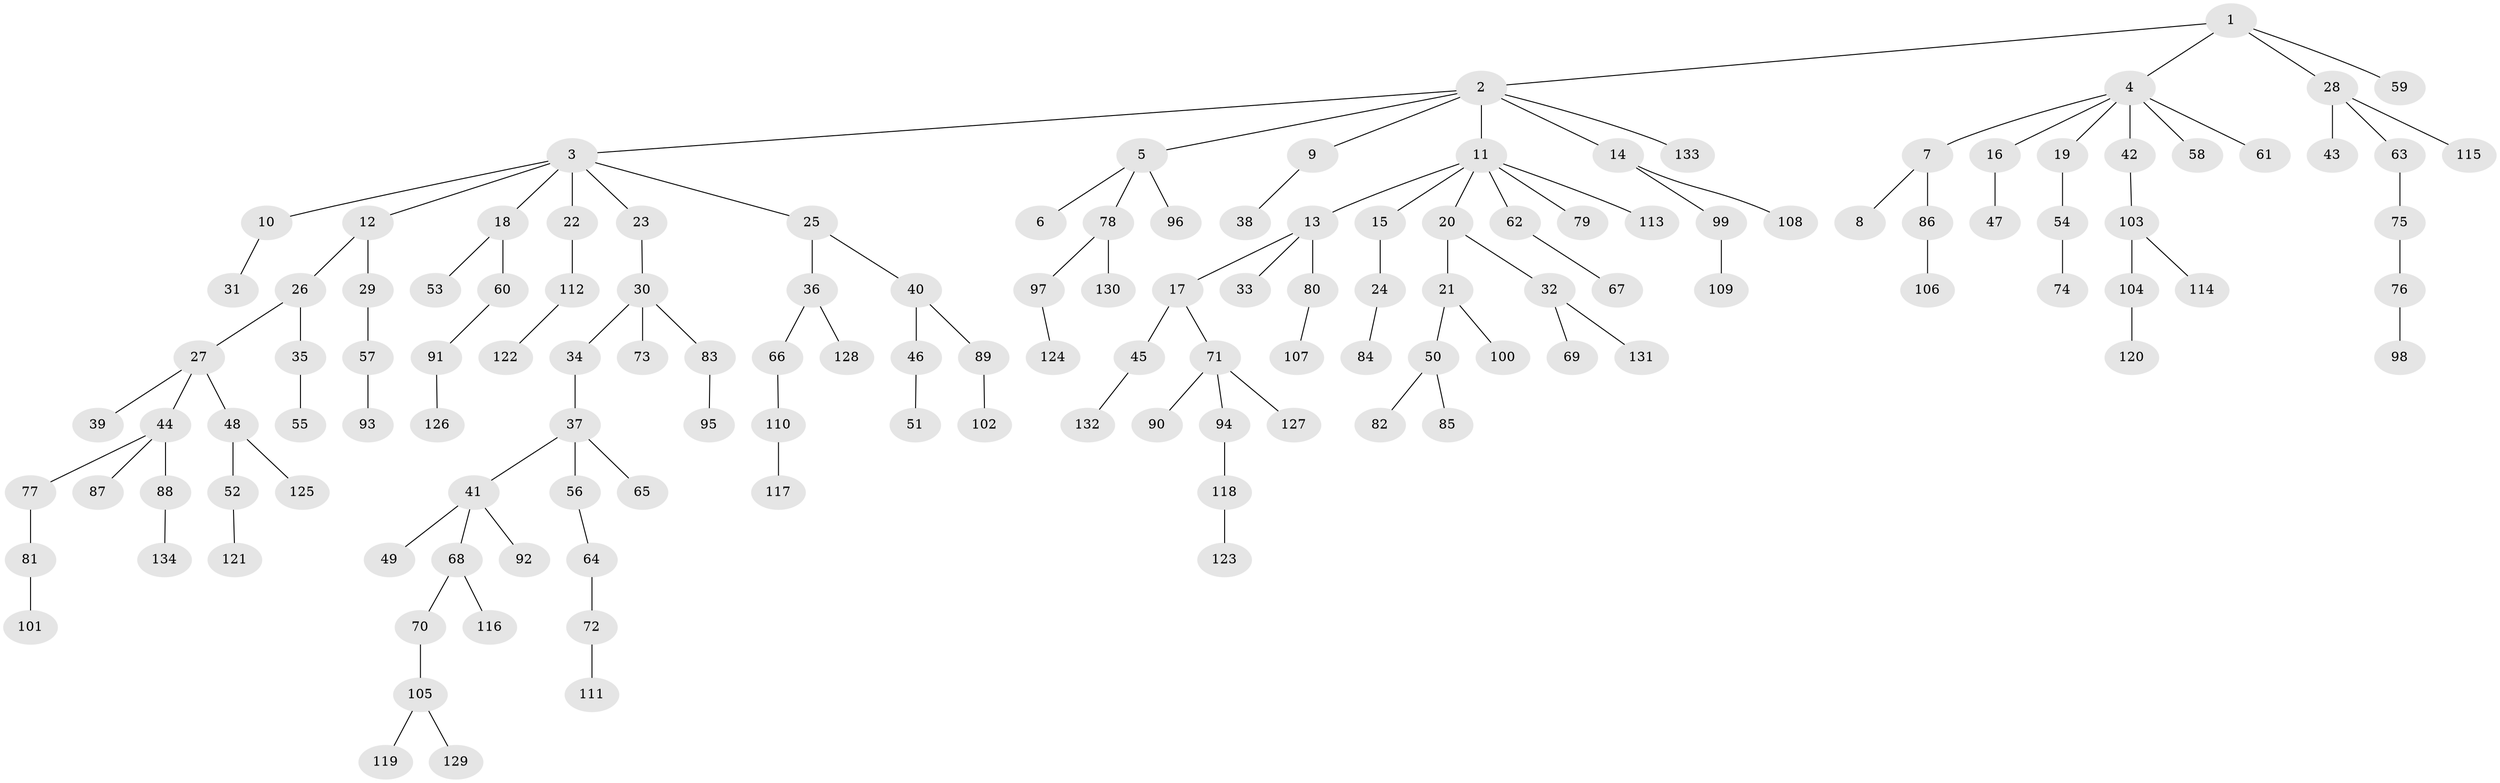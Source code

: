 // coarse degree distribution, {2: 0.3170731707317073, 6: 0.024390243902439025, 3: 0.0975609756097561, 4: 0.07317073170731707, 1: 0.4634146341463415, 5: 0.024390243902439025}
// Generated by graph-tools (version 1.1) at 2025/37/03/04/25 23:37:20]
// undirected, 134 vertices, 133 edges
graph export_dot {
  node [color=gray90,style=filled];
  1;
  2;
  3;
  4;
  5;
  6;
  7;
  8;
  9;
  10;
  11;
  12;
  13;
  14;
  15;
  16;
  17;
  18;
  19;
  20;
  21;
  22;
  23;
  24;
  25;
  26;
  27;
  28;
  29;
  30;
  31;
  32;
  33;
  34;
  35;
  36;
  37;
  38;
  39;
  40;
  41;
  42;
  43;
  44;
  45;
  46;
  47;
  48;
  49;
  50;
  51;
  52;
  53;
  54;
  55;
  56;
  57;
  58;
  59;
  60;
  61;
  62;
  63;
  64;
  65;
  66;
  67;
  68;
  69;
  70;
  71;
  72;
  73;
  74;
  75;
  76;
  77;
  78;
  79;
  80;
  81;
  82;
  83;
  84;
  85;
  86;
  87;
  88;
  89;
  90;
  91;
  92;
  93;
  94;
  95;
  96;
  97;
  98;
  99;
  100;
  101;
  102;
  103;
  104;
  105;
  106;
  107;
  108;
  109;
  110;
  111;
  112;
  113;
  114;
  115;
  116;
  117;
  118;
  119;
  120;
  121;
  122;
  123;
  124;
  125;
  126;
  127;
  128;
  129;
  130;
  131;
  132;
  133;
  134;
  1 -- 2;
  1 -- 4;
  1 -- 28;
  1 -- 59;
  2 -- 3;
  2 -- 5;
  2 -- 9;
  2 -- 11;
  2 -- 14;
  2 -- 133;
  3 -- 10;
  3 -- 12;
  3 -- 18;
  3 -- 22;
  3 -- 23;
  3 -- 25;
  4 -- 7;
  4 -- 16;
  4 -- 19;
  4 -- 42;
  4 -- 58;
  4 -- 61;
  5 -- 6;
  5 -- 78;
  5 -- 96;
  7 -- 8;
  7 -- 86;
  9 -- 38;
  10 -- 31;
  11 -- 13;
  11 -- 15;
  11 -- 20;
  11 -- 62;
  11 -- 79;
  11 -- 113;
  12 -- 26;
  12 -- 29;
  13 -- 17;
  13 -- 33;
  13 -- 80;
  14 -- 99;
  14 -- 108;
  15 -- 24;
  16 -- 47;
  17 -- 45;
  17 -- 71;
  18 -- 53;
  18 -- 60;
  19 -- 54;
  20 -- 21;
  20 -- 32;
  21 -- 50;
  21 -- 100;
  22 -- 112;
  23 -- 30;
  24 -- 84;
  25 -- 36;
  25 -- 40;
  26 -- 27;
  26 -- 35;
  27 -- 39;
  27 -- 44;
  27 -- 48;
  28 -- 43;
  28 -- 63;
  28 -- 115;
  29 -- 57;
  30 -- 34;
  30 -- 73;
  30 -- 83;
  32 -- 69;
  32 -- 131;
  34 -- 37;
  35 -- 55;
  36 -- 66;
  36 -- 128;
  37 -- 41;
  37 -- 56;
  37 -- 65;
  40 -- 46;
  40 -- 89;
  41 -- 49;
  41 -- 68;
  41 -- 92;
  42 -- 103;
  44 -- 77;
  44 -- 87;
  44 -- 88;
  45 -- 132;
  46 -- 51;
  48 -- 52;
  48 -- 125;
  50 -- 82;
  50 -- 85;
  52 -- 121;
  54 -- 74;
  56 -- 64;
  57 -- 93;
  60 -- 91;
  62 -- 67;
  63 -- 75;
  64 -- 72;
  66 -- 110;
  68 -- 70;
  68 -- 116;
  70 -- 105;
  71 -- 90;
  71 -- 94;
  71 -- 127;
  72 -- 111;
  75 -- 76;
  76 -- 98;
  77 -- 81;
  78 -- 97;
  78 -- 130;
  80 -- 107;
  81 -- 101;
  83 -- 95;
  86 -- 106;
  88 -- 134;
  89 -- 102;
  91 -- 126;
  94 -- 118;
  97 -- 124;
  99 -- 109;
  103 -- 104;
  103 -- 114;
  104 -- 120;
  105 -- 119;
  105 -- 129;
  110 -- 117;
  112 -- 122;
  118 -- 123;
}
